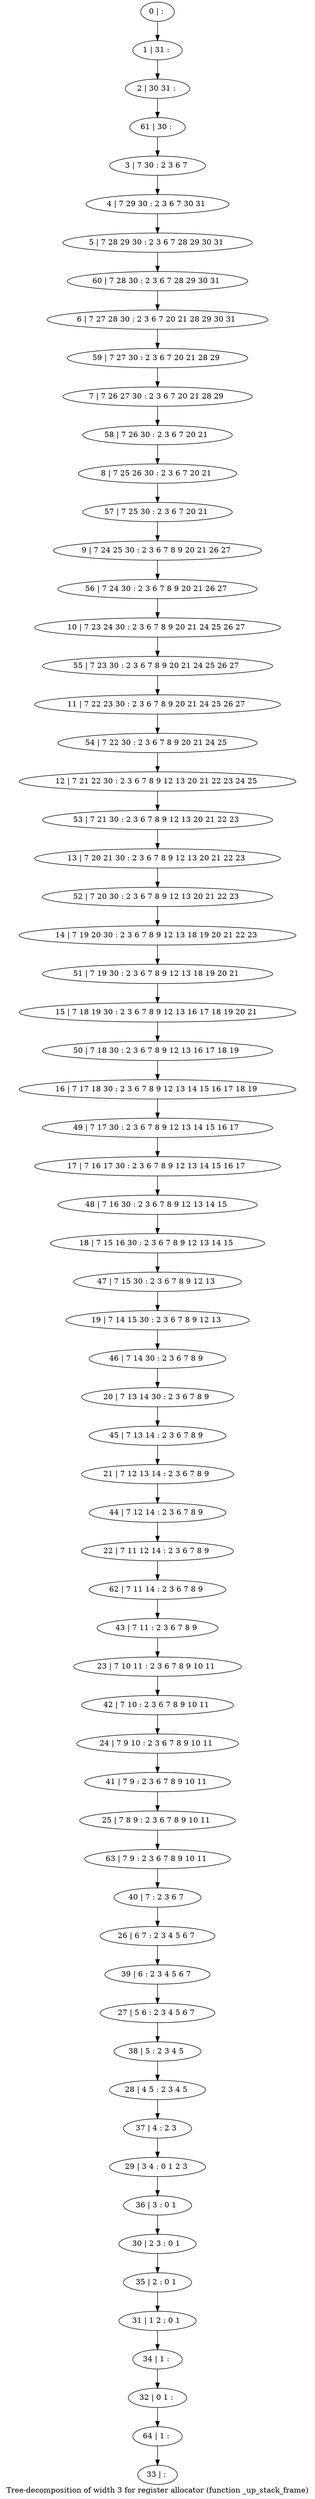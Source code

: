 digraph G {
graph [label="Tree-decomposition of width 3 for register allocator (function _up_stack_frame)"]
0[label="0 | : "];
1[label="1 | 31 : "];
2[label="2 | 30 31 : "];
3[label="3 | 7 30 : 2 3 6 7 "];
4[label="4 | 7 29 30 : 2 3 6 7 30 31 "];
5[label="5 | 7 28 29 30 : 2 3 6 7 28 29 30 31 "];
6[label="6 | 7 27 28 30 : 2 3 6 7 20 21 28 29 30 31 "];
7[label="7 | 7 26 27 30 : 2 3 6 7 20 21 28 29 "];
8[label="8 | 7 25 26 30 : 2 3 6 7 20 21 "];
9[label="9 | 7 24 25 30 : 2 3 6 7 8 9 20 21 26 27 "];
10[label="10 | 7 23 24 30 : 2 3 6 7 8 9 20 21 24 25 26 27 "];
11[label="11 | 7 22 23 30 : 2 3 6 7 8 9 20 21 24 25 26 27 "];
12[label="12 | 7 21 22 30 : 2 3 6 7 8 9 12 13 20 21 22 23 24 25 "];
13[label="13 | 7 20 21 30 : 2 3 6 7 8 9 12 13 20 21 22 23 "];
14[label="14 | 7 19 20 30 : 2 3 6 7 8 9 12 13 18 19 20 21 22 23 "];
15[label="15 | 7 18 19 30 : 2 3 6 7 8 9 12 13 16 17 18 19 20 21 "];
16[label="16 | 7 17 18 30 : 2 3 6 7 8 9 12 13 14 15 16 17 18 19 "];
17[label="17 | 7 16 17 30 : 2 3 6 7 8 9 12 13 14 15 16 17 "];
18[label="18 | 7 15 16 30 : 2 3 6 7 8 9 12 13 14 15 "];
19[label="19 | 7 14 15 30 : 2 3 6 7 8 9 12 13 "];
20[label="20 | 7 13 14 30 : 2 3 6 7 8 9 "];
21[label="21 | 7 12 13 14 : 2 3 6 7 8 9 "];
22[label="22 | 7 11 12 14 : 2 3 6 7 8 9 "];
23[label="23 | 7 10 11 : 2 3 6 7 8 9 10 11 "];
24[label="24 | 7 9 10 : 2 3 6 7 8 9 10 11 "];
25[label="25 | 7 8 9 : 2 3 6 7 8 9 10 11 "];
26[label="26 | 6 7 : 2 3 4 5 6 7 "];
27[label="27 | 5 6 : 2 3 4 5 6 7 "];
28[label="28 | 4 5 : 2 3 4 5 "];
29[label="29 | 3 4 : 0 1 2 3 "];
30[label="30 | 2 3 : 0 1 "];
31[label="31 | 1 2 : 0 1 "];
32[label="32 | 0 1 : "];
33[label="33 | : "];
34[label="34 | 1 : "];
35[label="35 | 2 : 0 1 "];
36[label="36 | 3 : 0 1 "];
37[label="37 | 4 : 2 3 "];
38[label="38 | 5 : 2 3 4 5 "];
39[label="39 | 6 : 2 3 4 5 6 7 "];
40[label="40 | 7 : 2 3 6 7 "];
41[label="41 | 7 9 : 2 3 6 7 8 9 10 11 "];
42[label="42 | 7 10 : 2 3 6 7 8 9 10 11 "];
43[label="43 | 7 11 : 2 3 6 7 8 9 "];
44[label="44 | 7 12 14 : 2 3 6 7 8 9 "];
45[label="45 | 7 13 14 : 2 3 6 7 8 9 "];
46[label="46 | 7 14 30 : 2 3 6 7 8 9 "];
47[label="47 | 7 15 30 : 2 3 6 7 8 9 12 13 "];
48[label="48 | 7 16 30 : 2 3 6 7 8 9 12 13 14 15 "];
49[label="49 | 7 17 30 : 2 3 6 7 8 9 12 13 14 15 16 17 "];
50[label="50 | 7 18 30 : 2 3 6 7 8 9 12 13 16 17 18 19 "];
51[label="51 | 7 19 30 : 2 3 6 7 8 9 12 13 18 19 20 21 "];
52[label="52 | 7 20 30 : 2 3 6 7 8 9 12 13 20 21 22 23 "];
53[label="53 | 7 21 30 : 2 3 6 7 8 9 12 13 20 21 22 23 "];
54[label="54 | 7 22 30 : 2 3 6 7 8 9 20 21 24 25 "];
55[label="55 | 7 23 30 : 2 3 6 7 8 9 20 21 24 25 26 27 "];
56[label="56 | 7 24 30 : 2 3 6 7 8 9 20 21 26 27 "];
57[label="57 | 7 25 30 : 2 3 6 7 20 21 "];
58[label="58 | 7 26 30 : 2 3 6 7 20 21 "];
59[label="59 | 7 27 30 : 2 3 6 7 20 21 28 29 "];
60[label="60 | 7 28 30 : 2 3 6 7 28 29 30 31 "];
61[label="61 | 30 : "];
62[label="62 | 7 11 14 : 2 3 6 7 8 9 "];
63[label="63 | 7 9 : 2 3 6 7 8 9 10 11 "];
64[label="64 | 1 : "];
0->1 ;
1->2 ;
3->4 ;
4->5 ;
34->32 ;
31->34 ;
35->31 ;
30->35 ;
36->30 ;
29->36 ;
37->29 ;
28->37 ;
38->28 ;
27->38 ;
39->27 ;
26->39 ;
40->26 ;
41->25 ;
24->41 ;
42->24 ;
23->42 ;
43->23 ;
44->22 ;
21->44 ;
45->21 ;
20->45 ;
46->20 ;
19->46 ;
47->19 ;
18->47 ;
48->18 ;
17->48 ;
49->17 ;
16->49 ;
50->16 ;
15->50 ;
51->15 ;
14->51 ;
52->14 ;
13->52 ;
53->13 ;
12->53 ;
54->12 ;
11->54 ;
55->11 ;
10->55 ;
56->10 ;
9->56 ;
57->9 ;
8->57 ;
58->8 ;
7->58 ;
59->7 ;
6->59 ;
60->6 ;
5->60 ;
61->3 ;
2->61 ;
62->43 ;
22->62 ;
63->40 ;
25->63 ;
64->33 ;
32->64 ;
}
